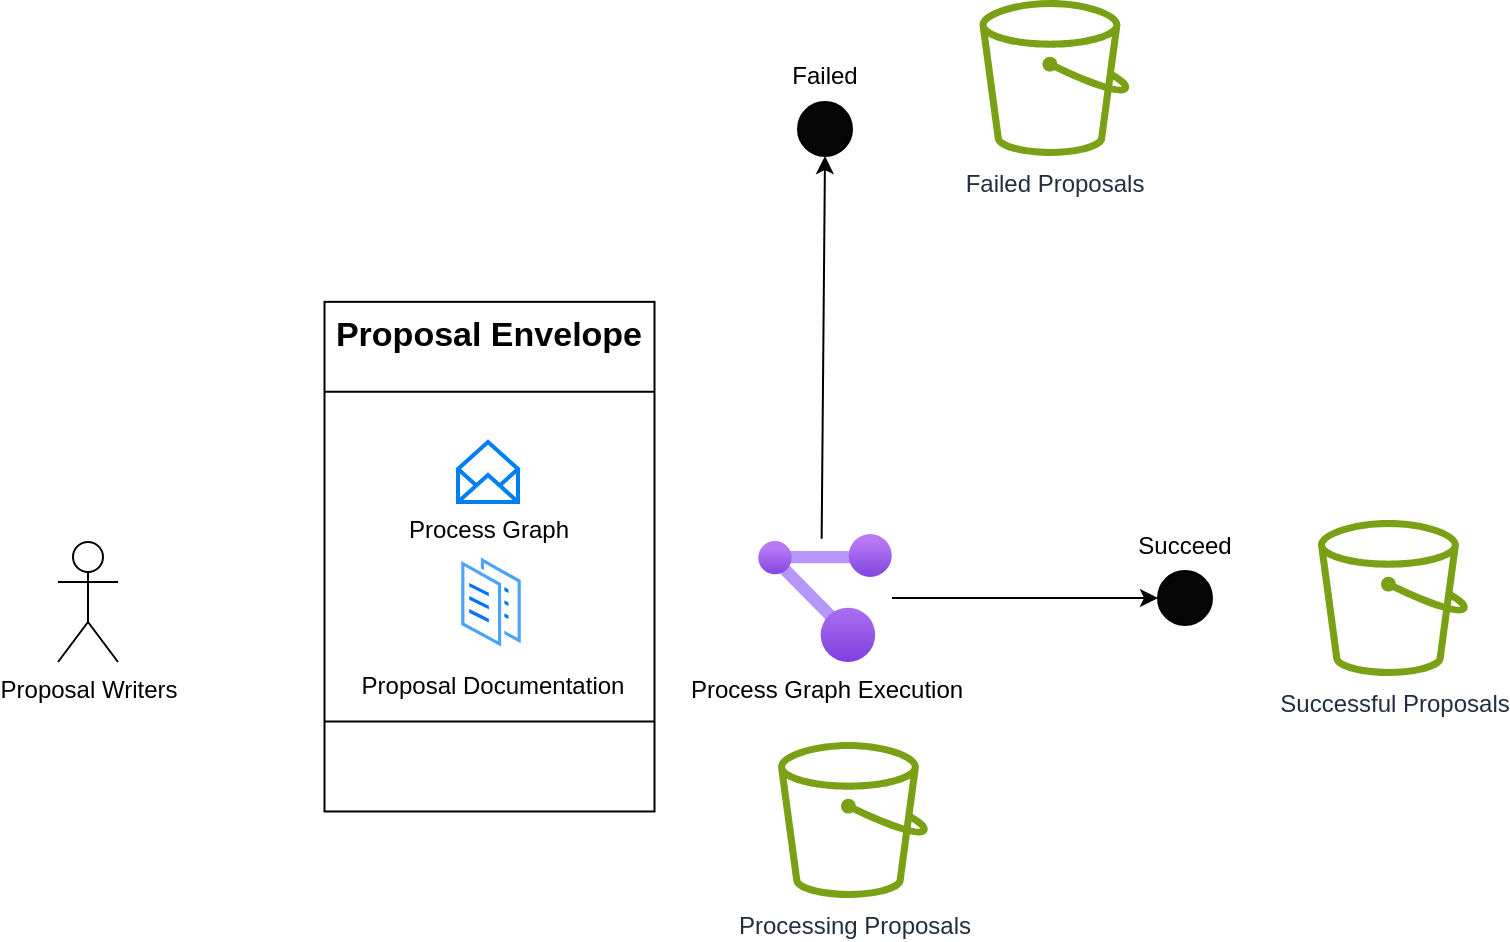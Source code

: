 <mxfile>
    <diagram id="w0HE7YU2_M6UtbiBao4s" name="Page-1">
        <mxGraphModel dx="4490" dy="2200" grid="1" gridSize="10" guides="1" tooltips="1" connect="1" arrows="1" fold="1" page="1" pageScale="1" pageWidth="850" pageHeight="1100" math="0" shadow="0">
            <root>
                <mxCell id="0"/>
                <mxCell id="1" parent="0"/>
                <mxCell id="2" value="&lt;span style=&quot;font-size: 17px;&quot;&gt;&lt;b&gt;Proposal Envelope&lt;/b&gt;&lt;/span&gt;" style="shape=process;whiteSpace=wrap;html=1;backgroundOutline=1;rotation=90;verticalAlign=top;labelPosition=center;verticalLabelPosition=middle;align=center;horizontal=0;size=0.175;" vertex="1" parent="1">
                    <mxGeometry x="-591.65" y="-664.17" width="254.81" height="165" as="geometry"/>
                </mxCell>
                <mxCell id="3" value="Proposal Writers" style="shape=umlActor;verticalLabelPosition=bottom;verticalAlign=top;html=1;outlineConnect=0;" vertex="1" parent="1">
                    <mxGeometry x="-680" y="-589" width="30" height="60" as="geometry"/>
                </mxCell>
                <mxCell id="4" value="Proposal Documentation" style="image;aspect=fixed;perimeter=ellipsePerimeter;html=1;align=center;shadow=0;dashed=0;spacingTop=3;image=img/lib/active_directory/documents.svg;" vertex="1" parent="1">
                    <mxGeometry x="-480" y="-584" width="33" height="50" as="geometry"/>
                </mxCell>
                <mxCell id="5" value="Process Graph" style="html=1;verticalLabelPosition=bottom;align=center;labelBackgroundColor=#ffffff;verticalAlign=top;strokeWidth=2;strokeColor=#0080F0;shadow=0;dashed=0;shape=mxgraph.ios7.icons.envelope_(empty);" vertex="1" parent="1">
                    <mxGeometry x="-480" y="-639" width="30" height="30" as="geometry"/>
                </mxCell>
                <mxCell id="6" style="edgeStyle=orthogonalEdgeStyle;rounded=0;orthogonalLoop=1;jettySize=auto;html=1;" edge="1" parent="1" source="7" target="10">
                    <mxGeometry relative="1" as="geometry">
                        <mxPoint x="-160" y="-561.0" as="targetPoint"/>
                    </mxGeometry>
                </mxCell>
                <mxCell id="7" value="Process Graph Execution" style="image;aspect=fixed;html=1;points=[];align=center;fontSize=12;image=img/lib/azure2/management_governance/Resource_Graph_Explorer.svg;" vertex="1" parent="1">
                    <mxGeometry x="-330" y="-593" width="67" height="64" as="geometry"/>
                </mxCell>
                <mxCell id="8" value="" style="endArrow=classic;html=1;rounded=0;exitX=0.475;exitY=0.038;exitDx=0;exitDy=0;exitPerimeter=0;entryX=0.5;entryY=1;entryDx=0;entryDy=0;" edge="1" parent="1" source="7" target="9">
                    <mxGeometry width="50" height="50" relative="1" as="geometry">
                        <mxPoint x="-270" y="-659" as="sourcePoint"/>
                        <mxPoint x="-300" y="-709" as="targetPoint"/>
                    </mxGeometry>
                </mxCell>
                <mxCell id="9" value="Failed" style="ellipse;whiteSpace=wrap;html=1;aspect=fixed;fillColor=#050505;verticalAlign=top;labelPosition=center;verticalLabelPosition=top;align=center;" vertex="1" parent="1">
                    <mxGeometry x="-310" y="-809" width="27" height="27" as="geometry"/>
                </mxCell>
                <mxCell id="10" value="Succeed" style="ellipse;whiteSpace=wrap;html=1;aspect=fixed;fillColor=#050505;verticalAlign=top;labelPosition=center;verticalLabelPosition=top;align=center;" vertex="1" parent="1">
                    <mxGeometry x="-130" y="-574.5" width="27" height="27" as="geometry"/>
                </mxCell>
                <mxCell id="11" value="Successful Proposals" style="sketch=0;outlineConnect=0;fontColor=#232F3E;gradientColor=none;fillColor=#7AA116;strokeColor=none;dashed=0;verticalLabelPosition=bottom;verticalAlign=top;align=center;html=1;fontSize=12;fontStyle=0;aspect=fixed;pointerEvents=1;shape=mxgraph.aws4.bucket;" vertex="1" parent="1">
                    <mxGeometry x="-50" y="-600" width="75" height="78" as="geometry"/>
                </mxCell>
                <mxCell id="12" value="Failed Proposals" style="sketch=0;outlineConnect=0;fontColor=#232F3E;gradientColor=none;fillColor=#7AA116;strokeColor=none;dashed=0;verticalLabelPosition=bottom;verticalAlign=top;align=center;html=1;fontSize=12;fontStyle=0;aspect=fixed;pointerEvents=1;shape=mxgraph.aws4.bucket;" vertex="1" parent="1">
                    <mxGeometry x="-219.25" y="-860" width="75" height="78" as="geometry"/>
                </mxCell>
                <mxCell id="13" value="Processing Proposals" style="sketch=0;outlineConnect=0;fontColor=#232F3E;gradientColor=none;fillColor=#7AA116;strokeColor=none;dashed=0;verticalLabelPosition=bottom;verticalAlign=top;align=center;html=1;fontSize=12;fontStyle=0;aspect=fixed;pointerEvents=1;shape=mxgraph.aws4.bucket;" vertex="1" parent="1">
                    <mxGeometry x="-320" y="-489" width="75" height="78" as="geometry"/>
                </mxCell>
            </root>
        </mxGraphModel>
    </diagram>
</mxfile>
